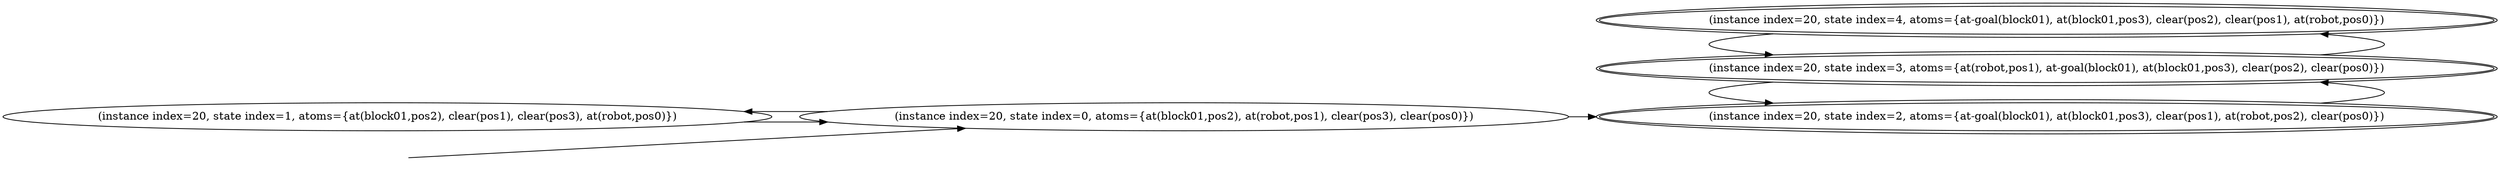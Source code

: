 digraph {
rankdir="LR"
s1[label="(instance index=20, state index=1, atoms={at(block01,pos2), clear(pos1), clear(pos3), at(robot,pos0)})"]
s0[label="(instance index=20, state index=0, atoms={at(block01,pos2), at(robot,pos1), clear(pos3), clear(pos0)})"]
s2[peripheries=2,label="(instance index=20, state index=2, atoms={at-goal(block01), at(block01,pos3), clear(pos1), at(robot,pos2), clear(pos0)})"]
s3[peripheries=2,label="(instance index=20, state index=3, atoms={at(robot,pos1), at-goal(block01), at(block01,pos3), clear(pos2), clear(pos0)})"]
s4[peripheries=2,label="(instance index=20, state index=4, atoms={at-goal(block01), at(block01,pos3), clear(pos2), clear(pos1), at(robot,pos0)})"]
Dangling [ label = "", style = invis ]
{ rank = same; Dangling }
Dangling -> s0
{ rank = same; s0}
{ rank = same; s0}
{ rank = same; s2,s3,s4}
{
s1->s0
}
{
s0->s2
s0->s1
}
{
s2->s3
s3->s4
s3->s2
s4->s3
}
}
